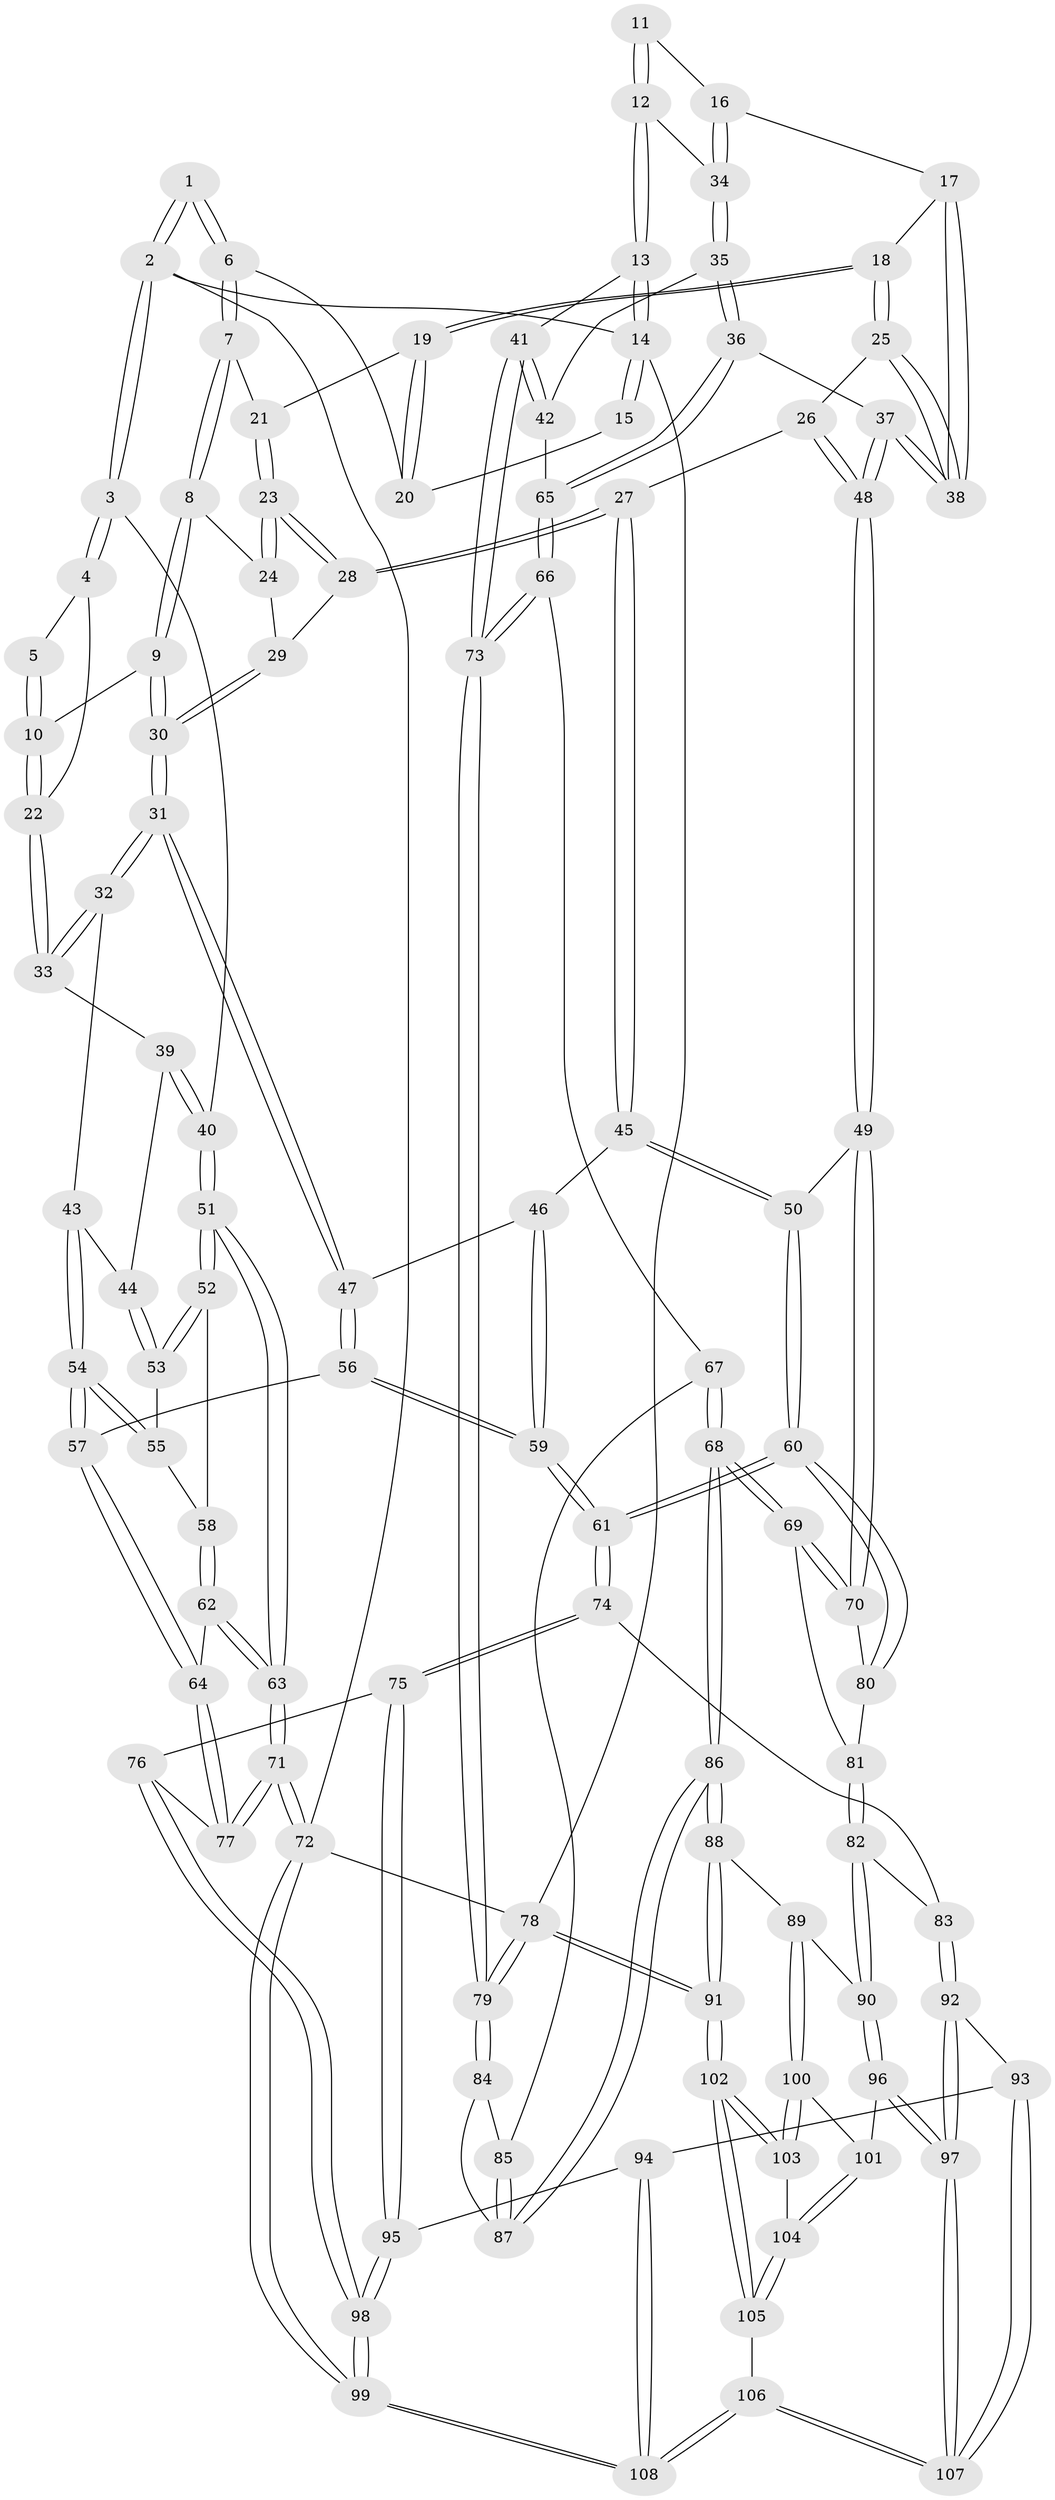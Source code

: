 // coarse degree distribution, {5: 0.4, 4: 0.3466666666666667, 3: 0.16, 2: 0.013333333333333334, 6: 0.08}
// Generated by graph-tools (version 1.1) at 2025/24/03/03/25 07:24:32]
// undirected, 108 vertices, 267 edges
graph export_dot {
graph [start="1"]
  node [color=gray90,style=filled];
  1 [pos="+0.3710022057994442+0"];
  2 [pos="+0+0"];
  3 [pos="+0+0"];
  4 [pos="+0.13717671257528063+0.08971134420326793"];
  5 [pos="+0.24238407468651868+0.026703471258109283"];
  6 [pos="+0.502368008399336+0"];
  7 [pos="+0.48056978531943184+0"];
  8 [pos="+0.38490941602259454+0.12155595190503993"];
  9 [pos="+0.28906110027675824+0.151030872636984"];
  10 [pos="+0.28555391057822166+0.15102097739234807"];
  11 [pos="+0.798774193413218+0"];
  12 [pos="+0.973772449445004+0.1582478753621452"];
  13 [pos="+1+0.09931642618692138"];
  14 [pos="+1+0"];
  15 [pos="+0.7612887771409965+0"];
  16 [pos="+0.7773003420876448+0.1521160079144551"];
  17 [pos="+0.7730408199947316+0.15407244478042692"];
  18 [pos="+0.6854119204204439+0.18536205530441155"];
  19 [pos="+0.6515065737954173+0.1340091185150247"];
  20 [pos="+0.5116076219662902+0"];
  21 [pos="+0.5276386954523132+0.1654311054204246"];
  22 [pos="+0.17544352364472343+0.20089627005654345"];
  23 [pos="+0.5216960331120588+0.22567614665827498"];
  24 [pos="+0.3907001483420643+0.13609109243573503"];
  25 [pos="+0.6535274942090972+0.26067569395995693"];
  26 [pos="+0.6040594003516125+0.28302348654033443"];
  27 [pos="+0.5493438789426248+0.2918182031334268"];
  28 [pos="+0.5389604034189562+0.27159705661830524"];
  29 [pos="+0.3916677273418051+0.2039820526494569"];
  30 [pos="+0.35997417674724075+0.3472922952519512"];
  31 [pos="+0.35995593208740856+0.34783156498797035"];
  32 [pos="+0.3076521132779914+0.3325890776132404"];
  33 [pos="+0.1690055520761379+0.21804921744021402"];
  34 [pos="+0.9102735224095839+0.19956341458404994"];
  35 [pos="+0.8743879966119167+0.3550986650140954"];
  36 [pos="+0.8356203449150901+0.3959493618980435"];
  37 [pos="+0.8152546567060769+0.39620464028546054"];
  38 [pos="+0.8036737872067817+0.38524077614202223"];
  39 [pos="+0.12925396345047535+0.24762324917856413"];
  40 [pos="+0+0.1355896319544036"];
  41 [pos="+1+0.3699971800280627"];
  42 [pos="+1+0.3738171642115364"];
  43 [pos="+0.1919634629747695+0.3883209000932336"];
  44 [pos="+0.11553418366608366+0.33120375026287646"];
  45 [pos="+0.4631676952921172+0.38301023568747633"];
  46 [pos="+0.3958476341955454+0.3748771656560918"];
  47 [pos="+0.3773748202895123+0.3674919371138767"];
  48 [pos="+0.677410913349175+0.5087592403845551"];
  49 [pos="+0.6680214902163064+0.5215853879397767"];
  50 [pos="+0.47709086695414177+0.40846870358044574"];
  51 [pos="+0+0.4238293327769576"];
  52 [pos="+0.005865859219313767+0.41322526668149434"];
  53 [pos="+0.07751654045021311+0.37259553882961977"];
  54 [pos="+0.1996016790856391+0.47483349734332786"];
  55 [pos="+0.14625865190759393+0.4563704803896336"];
  56 [pos="+0.235232663673808+0.502737334785777"];
  57 [pos="+0.22000568419815264+0.5056893916704196"];
  58 [pos="+0.07378954313553682+0.48427063273114623"];
  59 [pos="+0.35044331501880793+0.5737309639551674"];
  60 [pos="+0.4623186936900998+0.6069993818646747"];
  61 [pos="+0.4025643453265289+0.6665937948030767"];
  62 [pos="+0.11816305520245789+0.6143766630696952"];
  63 [pos="+0+0.6856741822724657"];
  64 [pos="+0.1464201027211886+0.6187815589467978"];
  65 [pos="+0.89377746778198+0.49116087808811015"];
  66 [pos="+0.9275666933826429+0.5745723347878073"];
  67 [pos="+0.9014261783344046+0.5943806466420453"];
  68 [pos="+0.7325227228048287+0.6489162576521081"];
  69 [pos="+0.7043962937921258+0.6137749118263163"];
  70 [pos="+0.6673126937650008+0.5352835958971575"];
  71 [pos="+0+1"];
  72 [pos="+0+1"];
  73 [pos="+1+0.6586087651148237"];
  74 [pos="+0.3876041039626907+0.7174207969789596"];
  75 [pos="+0.33925583504666873+0.73747106512749"];
  76 [pos="+0.2978464611430825+0.744467516936087"];
  77 [pos="+0.23230061053286277+0.7297629558126617"];
  78 [pos="+1+1"];
  79 [pos="+1+0.9771105129649966"];
  80 [pos="+0.5281504955102089+0.5998222004503516"];
  81 [pos="+0.5843732949442929+0.6730388428458414"];
  82 [pos="+0.5484262842365022+0.7779193209796481"];
  83 [pos="+0.43726626558770876+0.7515675053310017"];
  84 [pos="+0.8988102362307252+0.7613728642256482"];
  85 [pos="+0.8989258238952191+0.6130940413737216"];
  86 [pos="+0.7279105032389974+0.7821412381077891"];
  87 [pos="+0.8364131813330474+0.7608252336144601"];
  88 [pos="+0.7115493075235158+0.8161063873736998"];
  89 [pos="+0.6421790510109209+0.8201931277708426"];
  90 [pos="+0.6113753694319508+0.8150904771397367"];
  91 [pos="+1+1"];
  92 [pos="+0.45350582282721724+0.9008565041549523"];
  93 [pos="+0.3934126990415972+0.940630295757744"];
  94 [pos="+0.390228675838899+0.9419153585190421"];
  95 [pos="+0.3717584972807303+0.9362567324004986"];
  96 [pos="+0.5190269737502224+0.92806320567165"];
  97 [pos="+0.5002820919842815+0.9356728091605095"];
  98 [pos="+0.25074788619880645+0.9883903547982532"];
  99 [pos="+0+1"];
  100 [pos="+0.5991809893717333+0.947469274526968"];
  101 [pos="+0.5534238260111255+0.9524746487032899"];
  102 [pos="+0.8807256673508808+1"];
  103 [pos="+0.6028331368025807+0.9625045907054414"];
  104 [pos="+0.5643622487685536+0.987896118365724"];
  105 [pos="+0.5136890657417332+1"];
  106 [pos="+0.4817566367859807+1"];
  107 [pos="+0.48851420048763283+0.9881458610558294"];
  108 [pos="+0.4734878735976619+1"];
  1 -- 2;
  1 -- 2;
  1 -- 6;
  1 -- 6;
  2 -- 3;
  2 -- 3;
  2 -- 14;
  2 -- 72;
  3 -- 4;
  3 -- 4;
  3 -- 40;
  4 -- 5;
  4 -- 22;
  5 -- 10;
  5 -- 10;
  6 -- 7;
  6 -- 7;
  6 -- 20;
  7 -- 8;
  7 -- 8;
  7 -- 21;
  8 -- 9;
  8 -- 9;
  8 -- 24;
  9 -- 10;
  9 -- 30;
  9 -- 30;
  10 -- 22;
  10 -- 22;
  11 -- 12;
  11 -- 12;
  11 -- 16;
  12 -- 13;
  12 -- 13;
  12 -- 34;
  13 -- 14;
  13 -- 14;
  13 -- 41;
  14 -- 15;
  14 -- 15;
  14 -- 78;
  15 -- 20;
  16 -- 17;
  16 -- 34;
  16 -- 34;
  17 -- 18;
  17 -- 38;
  17 -- 38;
  18 -- 19;
  18 -- 19;
  18 -- 25;
  18 -- 25;
  19 -- 20;
  19 -- 20;
  19 -- 21;
  21 -- 23;
  21 -- 23;
  22 -- 33;
  22 -- 33;
  23 -- 24;
  23 -- 24;
  23 -- 28;
  23 -- 28;
  24 -- 29;
  25 -- 26;
  25 -- 38;
  25 -- 38;
  26 -- 27;
  26 -- 48;
  26 -- 48;
  27 -- 28;
  27 -- 28;
  27 -- 45;
  27 -- 45;
  28 -- 29;
  29 -- 30;
  29 -- 30;
  30 -- 31;
  30 -- 31;
  31 -- 32;
  31 -- 32;
  31 -- 47;
  31 -- 47;
  32 -- 33;
  32 -- 33;
  32 -- 43;
  33 -- 39;
  34 -- 35;
  34 -- 35;
  35 -- 36;
  35 -- 36;
  35 -- 42;
  36 -- 37;
  36 -- 65;
  36 -- 65;
  37 -- 38;
  37 -- 38;
  37 -- 48;
  37 -- 48;
  39 -- 40;
  39 -- 40;
  39 -- 44;
  40 -- 51;
  40 -- 51;
  41 -- 42;
  41 -- 42;
  41 -- 73;
  41 -- 73;
  42 -- 65;
  43 -- 44;
  43 -- 54;
  43 -- 54;
  44 -- 53;
  44 -- 53;
  45 -- 46;
  45 -- 50;
  45 -- 50;
  46 -- 47;
  46 -- 59;
  46 -- 59;
  47 -- 56;
  47 -- 56;
  48 -- 49;
  48 -- 49;
  49 -- 50;
  49 -- 70;
  49 -- 70;
  50 -- 60;
  50 -- 60;
  51 -- 52;
  51 -- 52;
  51 -- 63;
  51 -- 63;
  52 -- 53;
  52 -- 53;
  52 -- 58;
  53 -- 55;
  54 -- 55;
  54 -- 55;
  54 -- 57;
  54 -- 57;
  55 -- 58;
  56 -- 57;
  56 -- 59;
  56 -- 59;
  57 -- 64;
  57 -- 64;
  58 -- 62;
  58 -- 62;
  59 -- 61;
  59 -- 61;
  60 -- 61;
  60 -- 61;
  60 -- 80;
  60 -- 80;
  61 -- 74;
  61 -- 74;
  62 -- 63;
  62 -- 63;
  62 -- 64;
  63 -- 71;
  63 -- 71;
  64 -- 77;
  64 -- 77;
  65 -- 66;
  65 -- 66;
  66 -- 67;
  66 -- 73;
  66 -- 73;
  67 -- 68;
  67 -- 68;
  67 -- 85;
  68 -- 69;
  68 -- 69;
  68 -- 86;
  68 -- 86;
  69 -- 70;
  69 -- 70;
  69 -- 81;
  70 -- 80;
  71 -- 72;
  71 -- 72;
  71 -- 77;
  71 -- 77;
  72 -- 99;
  72 -- 99;
  72 -- 78;
  73 -- 79;
  73 -- 79;
  74 -- 75;
  74 -- 75;
  74 -- 83;
  75 -- 76;
  75 -- 95;
  75 -- 95;
  76 -- 77;
  76 -- 98;
  76 -- 98;
  78 -- 79;
  78 -- 79;
  78 -- 91;
  78 -- 91;
  79 -- 84;
  79 -- 84;
  80 -- 81;
  81 -- 82;
  81 -- 82;
  82 -- 83;
  82 -- 90;
  82 -- 90;
  83 -- 92;
  83 -- 92;
  84 -- 85;
  84 -- 87;
  85 -- 87;
  85 -- 87;
  86 -- 87;
  86 -- 87;
  86 -- 88;
  86 -- 88;
  88 -- 89;
  88 -- 91;
  88 -- 91;
  89 -- 90;
  89 -- 100;
  89 -- 100;
  90 -- 96;
  90 -- 96;
  91 -- 102;
  91 -- 102;
  92 -- 93;
  92 -- 97;
  92 -- 97;
  93 -- 94;
  93 -- 107;
  93 -- 107;
  94 -- 95;
  94 -- 108;
  94 -- 108;
  95 -- 98;
  95 -- 98;
  96 -- 97;
  96 -- 97;
  96 -- 101;
  97 -- 107;
  97 -- 107;
  98 -- 99;
  98 -- 99;
  99 -- 108;
  99 -- 108;
  100 -- 101;
  100 -- 103;
  100 -- 103;
  101 -- 104;
  101 -- 104;
  102 -- 103;
  102 -- 103;
  102 -- 105;
  102 -- 105;
  103 -- 104;
  104 -- 105;
  104 -- 105;
  105 -- 106;
  106 -- 107;
  106 -- 107;
  106 -- 108;
  106 -- 108;
}

